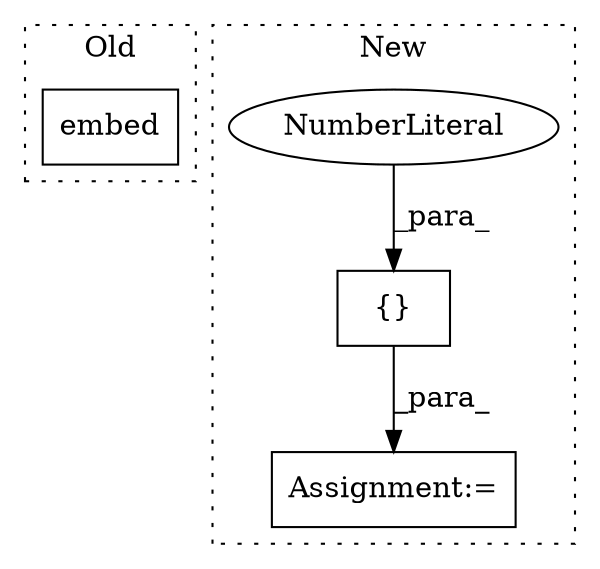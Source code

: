digraph G {
subgraph cluster0 {
1 [label="embed" a="32" s="503" l="7" shape="box"];
label = "Old";
style="dotted";
}
subgraph cluster1 {
2 [label="{}" a="4" s="373,381" l="1,1" shape="box"];
3 [label="NumberLiteral" a="34" s="374" l="1" shape="ellipse"];
4 [label="Assignment:=" a="7" s="305" l="1" shape="box"];
label = "New";
style="dotted";
}
2 -> 4 [label="_para_"];
3 -> 2 [label="_para_"];
}